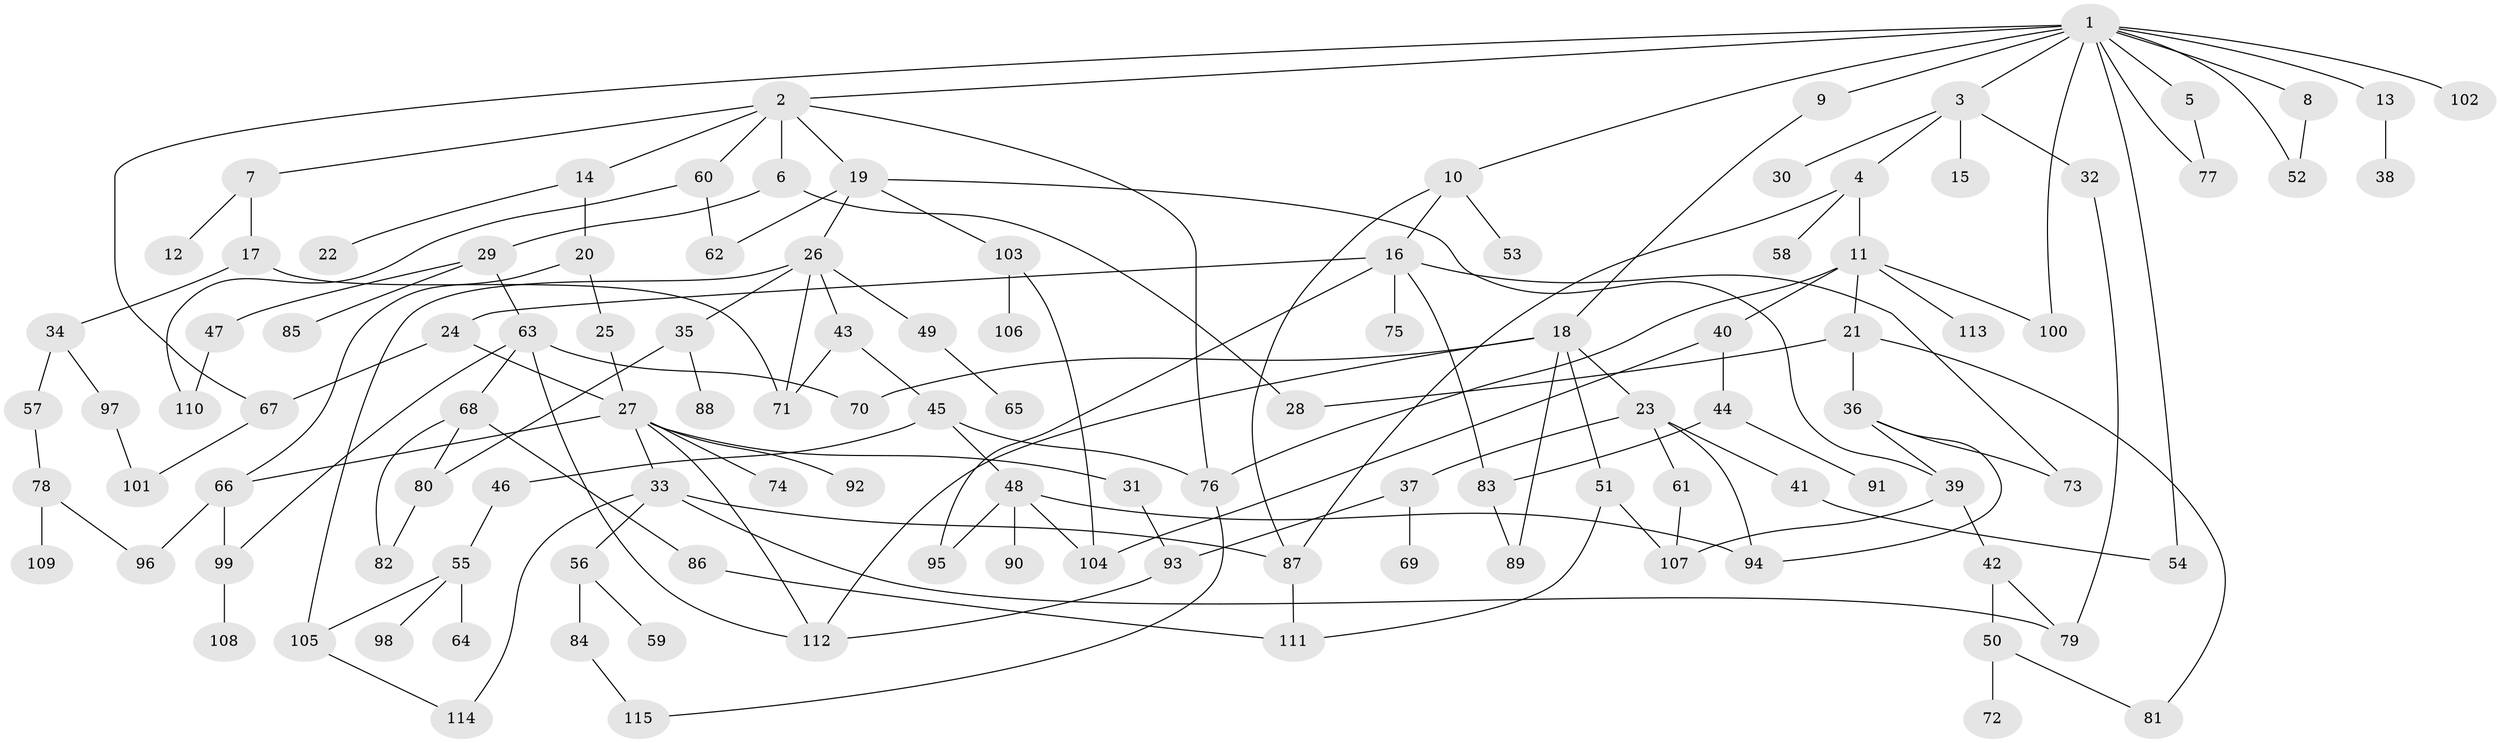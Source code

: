 // coarse degree distribution, {12: 0.012987012987012988, 9: 0.012987012987012988, 5: 0.09090909090909091, 6: 0.03896103896103896, 1: 0.2727272727272727, 3: 0.12987012987012986, 4: 0.11688311688311688, 2: 0.2597402597402597, 8: 0.025974025974025976, 7: 0.03896103896103896}
// Generated by graph-tools (version 1.1) at 2025/41/03/06/25 10:41:29]
// undirected, 115 vertices, 159 edges
graph export_dot {
graph [start="1"]
  node [color=gray90,style=filled];
  1;
  2;
  3;
  4;
  5;
  6;
  7;
  8;
  9;
  10;
  11;
  12;
  13;
  14;
  15;
  16;
  17;
  18;
  19;
  20;
  21;
  22;
  23;
  24;
  25;
  26;
  27;
  28;
  29;
  30;
  31;
  32;
  33;
  34;
  35;
  36;
  37;
  38;
  39;
  40;
  41;
  42;
  43;
  44;
  45;
  46;
  47;
  48;
  49;
  50;
  51;
  52;
  53;
  54;
  55;
  56;
  57;
  58;
  59;
  60;
  61;
  62;
  63;
  64;
  65;
  66;
  67;
  68;
  69;
  70;
  71;
  72;
  73;
  74;
  75;
  76;
  77;
  78;
  79;
  80;
  81;
  82;
  83;
  84;
  85;
  86;
  87;
  88;
  89;
  90;
  91;
  92;
  93;
  94;
  95;
  96;
  97;
  98;
  99;
  100;
  101;
  102;
  103;
  104;
  105;
  106;
  107;
  108;
  109;
  110;
  111;
  112;
  113;
  114;
  115;
  1 -- 2;
  1 -- 3;
  1 -- 5;
  1 -- 8;
  1 -- 9;
  1 -- 10;
  1 -- 13;
  1 -- 52;
  1 -- 67;
  1 -- 77;
  1 -- 102;
  1 -- 54;
  1 -- 100;
  2 -- 6;
  2 -- 7;
  2 -- 14;
  2 -- 19;
  2 -- 60;
  2 -- 76;
  3 -- 4;
  3 -- 15;
  3 -- 30;
  3 -- 32;
  4 -- 11;
  4 -- 58;
  4 -- 87;
  5 -- 77;
  6 -- 29;
  6 -- 28;
  7 -- 12;
  7 -- 17;
  8 -- 52;
  9 -- 18;
  10 -- 16;
  10 -- 53;
  10 -- 87;
  11 -- 21;
  11 -- 40;
  11 -- 100;
  11 -- 113;
  11 -- 76;
  13 -- 38;
  14 -- 20;
  14 -- 22;
  16 -- 24;
  16 -- 73;
  16 -- 75;
  16 -- 83;
  16 -- 95;
  17 -- 34;
  17 -- 71;
  18 -- 23;
  18 -- 51;
  18 -- 70;
  18 -- 89;
  18 -- 112;
  19 -- 26;
  19 -- 39;
  19 -- 103;
  19 -- 62;
  20 -- 25;
  20 -- 66;
  21 -- 28;
  21 -- 36;
  21 -- 81;
  23 -- 37;
  23 -- 41;
  23 -- 61;
  23 -- 94;
  24 -- 67;
  24 -- 27;
  25 -- 27;
  26 -- 35;
  26 -- 43;
  26 -- 49;
  26 -- 105;
  26 -- 71;
  27 -- 31;
  27 -- 33;
  27 -- 74;
  27 -- 92;
  27 -- 112;
  27 -- 66;
  29 -- 47;
  29 -- 63;
  29 -- 85;
  31 -- 93;
  32 -- 79;
  33 -- 56;
  33 -- 114;
  33 -- 79;
  33 -- 87;
  34 -- 57;
  34 -- 97;
  35 -- 88;
  35 -- 80;
  36 -- 73;
  36 -- 94;
  36 -- 39;
  37 -- 69;
  37 -- 93;
  39 -- 42;
  39 -- 107;
  40 -- 44;
  40 -- 104;
  41 -- 54;
  42 -- 50;
  42 -- 79;
  43 -- 45;
  43 -- 71;
  44 -- 83;
  44 -- 91;
  45 -- 46;
  45 -- 48;
  45 -- 76;
  46 -- 55;
  47 -- 110;
  48 -- 90;
  48 -- 95;
  48 -- 94;
  48 -- 104;
  49 -- 65;
  50 -- 72;
  50 -- 81;
  51 -- 111;
  51 -- 107;
  55 -- 64;
  55 -- 98;
  55 -- 105;
  56 -- 59;
  56 -- 84;
  57 -- 78;
  60 -- 62;
  60 -- 110;
  61 -- 107;
  63 -- 68;
  63 -- 99;
  63 -- 112;
  63 -- 70;
  66 -- 96;
  66 -- 99;
  67 -- 101;
  68 -- 80;
  68 -- 82;
  68 -- 86;
  76 -- 115;
  78 -- 109;
  78 -- 96;
  80 -- 82;
  83 -- 89;
  84 -- 115;
  86 -- 111;
  87 -- 111;
  93 -- 112;
  97 -- 101;
  99 -- 108;
  103 -- 104;
  103 -- 106;
  105 -- 114;
}
